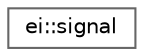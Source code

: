 digraph "Graphical Class Hierarchy"
{
 // LATEX_PDF_SIZE
  bgcolor="transparent";
  edge [fontname=Helvetica,fontsize=10,labelfontname=Helvetica,labelfontsize=10];
  node [fontname=Helvetica,fontsize=10,shape=box,height=0.2,width=0.4];
  rankdir="LR";
  Node0 [id="Node000000",label="ei::signal",height=0.2,width=0.4,color="grey40", fillcolor="white", style="filled",URL="$classei_1_1signal.html",tooltip="Class for signal processing. tries to mimic scipy.signal."];
}
